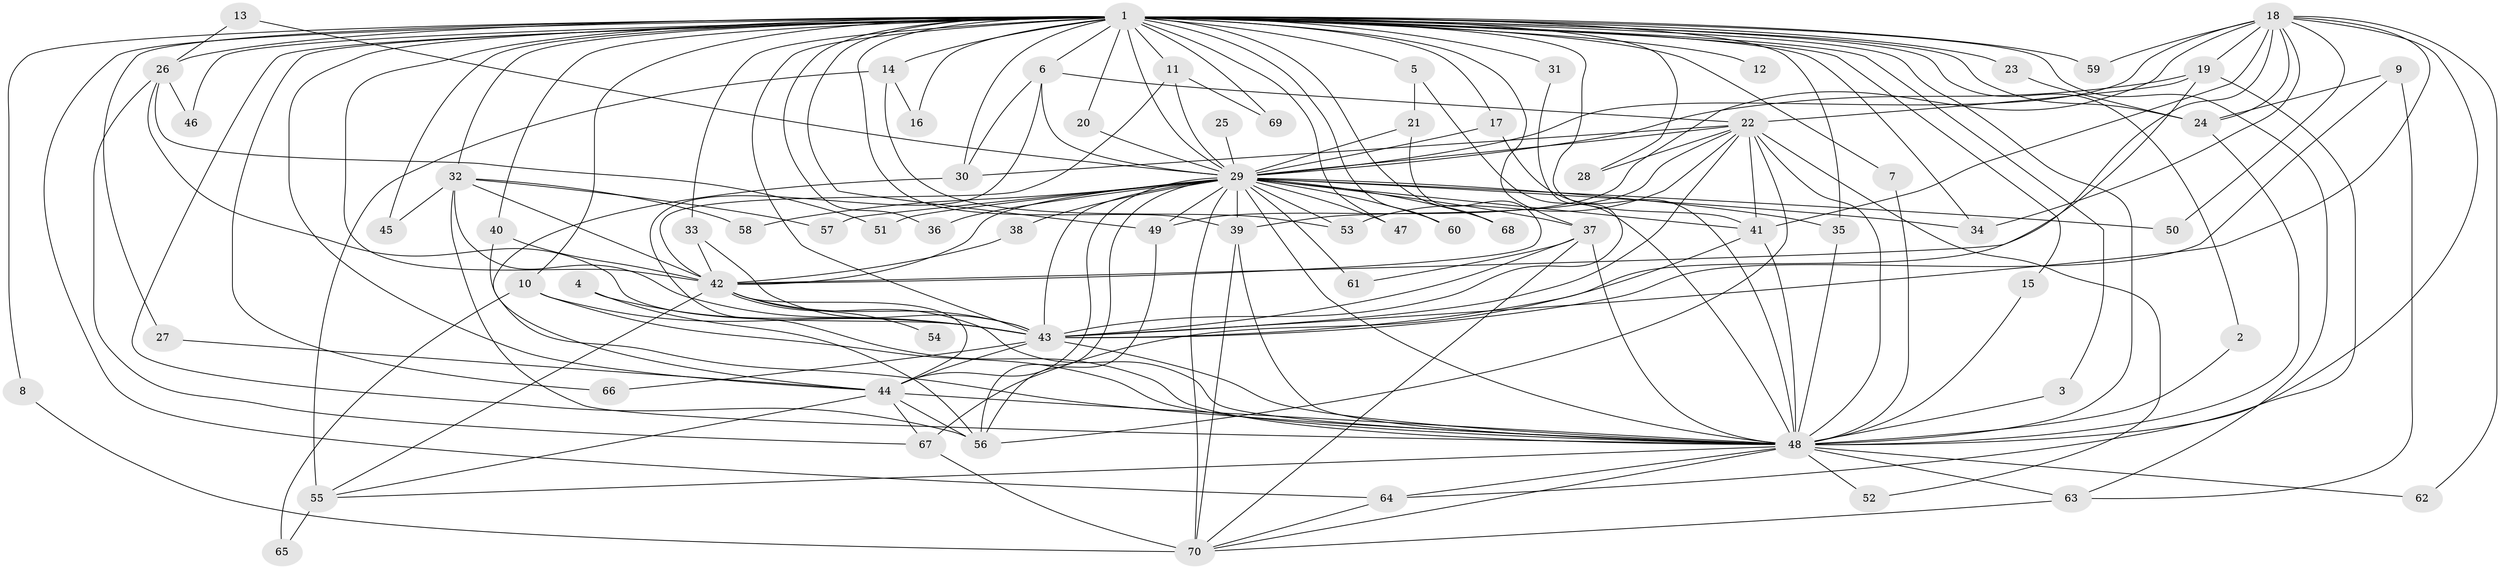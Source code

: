 // original degree distribution, {20: 0.02158273381294964, 24: 0.007194244604316547, 21: 0.02158273381294964, 44: 0.007194244604316547, 15: 0.007194244604316547, 31: 0.007194244604316547, 2: 0.5251798561151079, 3: 0.20863309352517986, 4: 0.10071942446043165, 5: 0.02877697841726619, 8: 0.014388489208633094, 6: 0.03597122302158273, 7: 0.014388489208633094}
// Generated by graph-tools (version 1.1) at 2025/49/03/09/25 03:49:32]
// undirected, 70 vertices, 181 edges
graph export_dot {
graph [start="1"]
  node [color=gray90,style=filled];
  1;
  2;
  3;
  4;
  5;
  6;
  7;
  8;
  9;
  10;
  11;
  12;
  13;
  14;
  15;
  16;
  17;
  18;
  19;
  20;
  21;
  22;
  23;
  24;
  25;
  26;
  27;
  28;
  29;
  30;
  31;
  32;
  33;
  34;
  35;
  36;
  37;
  38;
  39;
  40;
  41;
  42;
  43;
  44;
  45;
  46;
  47;
  48;
  49;
  50;
  51;
  52;
  53;
  54;
  55;
  56;
  57;
  58;
  59;
  60;
  61;
  62;
  63;
  64;
  65;
  66;
  67;
  68;
  69;
  70;
  1 -- 2 [weight=1.0];
  1 -- 3 [weight=1.0];
  1 -- 5 [weight=1.0];
  1 -- 6 [weight=1.0];
  1 -- 7 [weight=1.0];
  1 -- 8 [weight=1.0];
  1 -- 10 [weight=1.0];
  1 -- 11 [weight=1.0];
  1 -- 12 [weight=2.0];
  1 -- 14 [weight=3.0];
  1 -- 15 [weight=1.0];
  1 -- 16 [weight=1.0];
  1 -- 17 [weight=1.0];
  1 -- 20 [weight=1.0];
  1 -- 23 [weight=1.0];
  1 -- 24 [weight=1.0];
  1 -- 26 [weight=2.0];
  1 -- 27 [weight=1.0];
  1 -- 28 [weight=1.0];
  1 -- 29 [weight=5.0];
  1 -- 30 [weight=1.0];
  1 -- 31 [weight=4.0];
  1 -- 32 [weight=1.0];
  1 -- 33 [weight=1.0];
  1 -- 34 [weight=2.0];
  1 -- 35 [weight=1.0];
  1 -- 36 [weight=1.0];
  1 -- 37 [weight=1.0];
  1 -- 39 [weight=1.0];
  1 -- 40 [weight=1.0];
  1 -- 41 [weight=2.0];
  1 -- 42 [weight=5.0];
  1 -- 43 [weight=4.0];
  1 -- 44 [weight=4.0];
  1 -- 45 [weight=1.0];
  1 -- 46 [weight=2.0];
  1 -- 47 [weight=2.0];
  1 -- 48 [weight=8.0];
  1 -- 49 [weight=2.0];
  1 -- 56 [weight=1.0];
  1 -- 59 [weight=1.0];
  1 -- 60 [weight=1.0];
  1 -- 63 [weight=1.0];
  1 -- 64 [weight=1.0];
  1 -- 66 [weight=1.0];
  1 -- 68 [weight=1.0];
  1 -- 69 [weight=1.0];
  2 -- 48 [weight=1.0];
  3 -- 48 [weight=1.0];
  4 -- 43 [weight=1.0];
  4 -- 56 [weight=1.0];
  5 -- 21 [weight=1.0];
  5 -- 48 [weight=1.0];
  6 -- 22 [weight=1.0];
  6 -- 29 [weight=1.0];
  6 -- 30 [weight=1.0];
  6 -- 48 [weight=1.0];
  7 -- 48 [weight=1.0];
  8 -- 70 [weight=1.0];
  9 -- 24 [weight=1.0];
  9 -- 43 [weight=1.0];
  9 -- 63 [weight=1.0];
  10 -- 43 [weight=1.0];
  10 -- 48 [weight=1.0];
  10 -- 65 [weight=1.0];
  11 -- 29 [weight=1.0];
  11 -- 42 [weight=1.0];
  11 -- 69 [weight=1.0];
  13 -- 26 [weight=1.0];
  13 -- 29 [weight=1.0];
  14 -- 16 [weight=1.0];
  14 -- 53 [weight=1.0];
  14 -- 55 [weight=1.0];
  15 -- 48 [weight=1.0];
  17 -- 29 [weight=1.0];
  17 -- 48 [weight=1.0];
  18 -- 19 [weight=1.0];
  18 -- 24 [weight=1.0];
  18 -- 29 [weight=2.0];
  18 -- 34 [weight=1.0];
  18 -- 41 [weight=1.0];
  18 -- 42 [weight=1.0];
  18 -- 43 [weight=1.0];
  18 -- 48 [weight=1.0];
  18 -- 49 [weight=1.0];
  18 -- 50 [weight=1.0];
  18 -- 59 [weight=1.0];
  18 -- 62 [weight=1.0];
  19 -- 22 [weight=1.0];
  19 -- 29 [weight=2.0];
  19 -- 43 [weight=1.0];
  19 -- 64 [weight=1.0];
  20 -- 29 [weight=1.0];
  21 -- 29 [weight=1.0];
  21 -- 42 [weight=1.0];
  22 -- 28 [weight=1.0];
  22 -- 29 [weight=1.0];
  22 -- 30 [weight=1.0];
  22 -- 39 [weight=1.0];
  22 -- 41 [weight=1.0];
  22 -- 43 [weight=1.0];
  22 -- 48 [weight=1.0];
  22 -- 52 [weight=1.0];
  22 -- 53 [weight=1.0];
  22 -- 56 [weight=1.0];
  23 -- 24 [weight=1.0];
  24 -- 48 [weight=1.0];
  25 -- 29 [weight=1.0];
  26 -- 43 [weight=1.0];
  26 -- 46 [weight=1.0];
  26 -- 51 [weight=1.0];
  26 -- 67 [weight=1.0];
  27 -- 44 [weight=1.0];
  29 -- 34 [weight=1.0];
  29 -- 35 [weight=3.0];
  29 -- 36 [weight=1.0];
  29 -- 37 [weight=1.0];
  29 -- 38 [weight=1.0];
  29 -- 39 [weight=1.0];
  29 -- 41 [weight=1.0];
  29 -- 42 [weight=1.0];
  29 -- 43 [weight=1.0];
  29 -- 44 [weight=2.0];
  29 -- 47 [weight=1.0];
  29 -- 48 [weight=3.0];
  29 -- 49 [weight=1.0];
  29 -- 50 [weight=1.0];
  29 -- 51 [weight=1.0];
  29 -- 53 [weight=1.0];
  29 -- 56 [weight=1.0];
  29 -- 57 [weight=1.0];
  29 -- 58 [weight=1.0];
  29 -- 60 [weight=1.0];
  29 -- 61 [weight=1.0];
  29 -- 68 [weight=1.0];
  29 -- 70 [weight=1.0];
  30 -- 44 [weight=1.0];
  31 -- 43 [weight=1.0];
  32 -- 42 [weight=1.0];
  32 -- 43 [weight=1.0];
  32 -- 45 [weight=1.0];
  32 -- 48 [weight=1.0];
  32 -- 57 [weight=1.0];
  32 -- 58 [weight=1.0];
  33 -- 42 [weight=1.0];
  33 -- 43 [weight=1.0];
  35 -- 48 [weight=1.0];
  37 -- 43 [weight=1.0];
  37 -- 48 [weight=1.0];
  37 -- 61 [weight=1.0];
  37 -- 70 [weight=1.0];
  38 -- 42 [weight=1.0];
  39 -- 48 [weight=1.0];
  39 -- 70 [weight=1.0];
  40 -- 42 [weight=1.0];
  40 -- 48 [weight=1.0];
  41 -- 48 [weight=1.0];
  41 -- 67 [weight=1.0];
  42 -- 43 [weight=1.0];
  42 -- 44 [weight=1.0];
  42 -- 48 [weight=2.0];
  42 -- 54 [weight=1.0];
  42 -- 55 [weight=2.0];
  43 -- 44 [weight=1.0];
  43 -- 48 [weight=2.0];
  43 -- 66 [weight=1.0];
  44 -- 48 [weight=2.0];
  44 -- 55 [weight=1.0];
  44 -- 56 [weight=1.0];
  44 -- 67 [weight=1.0];
  48 -- 52 [weight=1.0];
  48 -- 55 [weight=1.0];
  48 -- 62 [weight=1.0];
  48 -- 63 [weight=1.0];
  48 -- 64 [weight=1.0];
  48 -- 70 [weight=1.0];
  49 -- 56 [weight=1.0];
  55 -- 65 [weight=1.0];
  63 -- 70 [weight=1.0];
  64 -- 70 [weight=1.0];
  67 -- 70 [weight=1.0];
}
